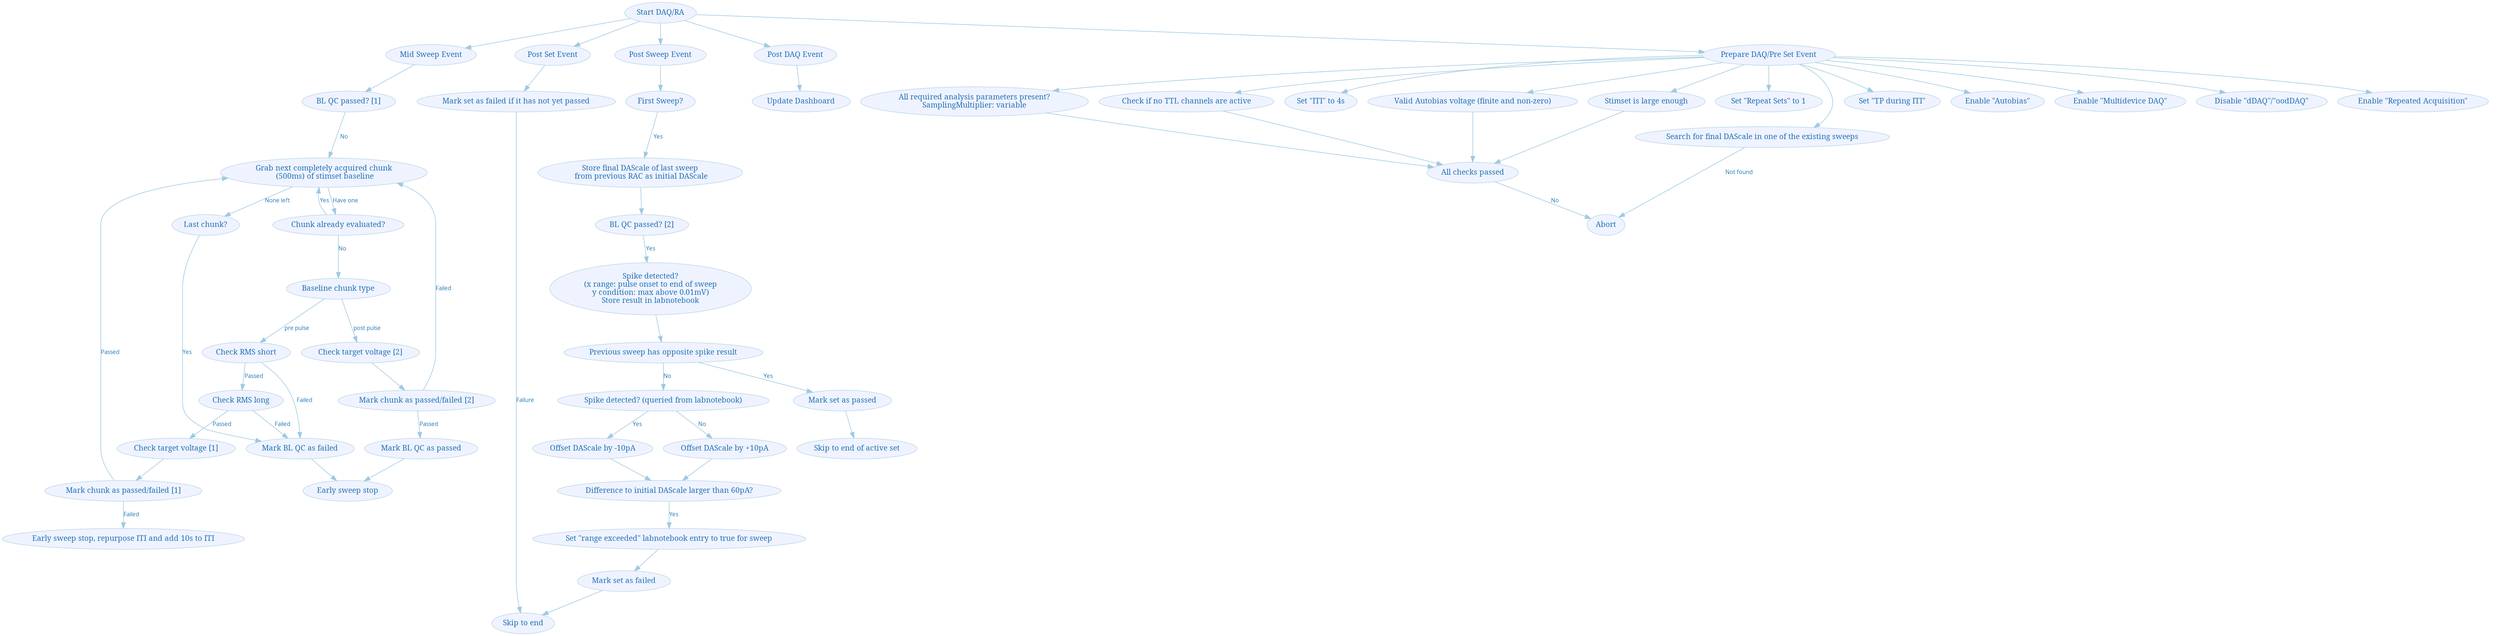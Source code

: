 digraph G {
    fontname="sans-serif";
    compound="true";
    ratio="0,01";
    center="true";
    penwidth="0.1";
    edge [comment="Wildcard edge",
          fontname="sans-serif",
          fontsize=10,
          colorscheme="blues3",
          color=2,
          fontcolor=3];
    node [fontname="serif",
          fontsize=13,
          fillcolor="1",
          colorscheme="blues4",
          color="2",
          fontcolor="4",
          style="filled"];
    "Start DAQ/RA";
    "Mid Sweep Event";
    "Post Set Event";
    "Post Sweep Event";
    "Prepare DAQ/Pre Set Event";
    "Post DAQ Event";
    "Start DAQ/RA" -> "Mid Sweep Event";
    "Start DAQ/RA" -> "Prepare DAQ/Pre Set Event";
    "Start DAQ/RA" -> "Post Set Event";
    "Start DAQ/RA" -> "Post Sweep Event";
    "Start DAQ/RA" -> "Post DAQ Event";
    subgraph cluster_preDAQ {
        color="invis";
        edge [comment="Wildcard node added automatic in EG."];
        node [comment="Wildcard node added automatic in EG."];
        "Prepare DAQ/Pre Set Event" -> "Set \"Repeat Sets\" to 1";
        "Prepare DAQ/Pre Set Event" -> "Stimset is large enough";
        "Abort";
        "Stimset is large enough";
        "Stimset is large enough" -> "All checks passed";
        "Set \"TP during ITI\"";
        "Enable \"Autobias\"";
        "Enable \"Multidevice DAQ\"";
        "Disable \"dDAQ\"/\"oodDAQ\"";
        "Enable \"Repeated Acquisition\"";
        "Valid Autobias voltage (finite and non-zero)";
        "Check if no TTL channels are active";
        "Prepare DAQ/Pre Set Event" -> "Enable \"Autobias\"";
        "Prepare DAQ/Pre Set Event" -> "Set \"TP during ITI\"";
        "Prepare DAQ/Pre Set Event" -> "Valid Autobias voltage (finite and non-zero)";
        "Prepare DAQ/Pre Set Event" -> "Enable \"Multidevice DAQ\"";
        "Prepare DAQ/Pre Set Event" -> "Disable \"dDAQ\"/\"oodDAQ\"";
        "Prepare DAQ/Pre Set Event" -> "Check if no TTL channels are active";
        "All checks passed";
        "Set \"TP during ITI\"";
        "Valid Autobias voltage (finite and non-zero)" -> "All checks passed";
        "Check if no TTL channels are active" -> "All checks passed";
        "All checks passed" -> "Abort"  [label="No"];
        "Prepare DAQ/Pre Set Event" -> "Set \"ITI\" to 4s";
        "Prepare DAQ/Pre Set Event" -> "Search for final DAScale in one of the existing sweeps";
        "Prepare DAQ/Pre Set Event" -> "Enable \"Repeated Acquisition\"";
        "Post DAQ Event" -> "Update Dashboard";
        "All required analysis parameters present?\nSamplingMultiplier: variable";
        "Prepare DAQ/Pre Set Event" -> "All required analysis parameters present?\nSamplingMultiplier: variable";
        "All required analysis parameters present?\nSamplingMultiplier: variable" -> "All checks passed";
    }

    "Mark set as failed if it has not yet passed";
    "Post Set Event" -> "Mark set as failed if it has not yet passed";
    "BL QC passed? [2]";
    "Skip to end of active set";
    "Skip to end";
    "BL QC passed? [1]";
    "Mid Sweep Event" -> "BL QC passed? [1]";
    "Grab next completely acquired chunk\n (500ms) of stimset baseline";
    "BL QC passed? [1]" -> "Grab next completely acquired chunk\n (500ms) of stimset baseline"  [label="No"];
    "Baseline chunk type";
    "Chunk already evaluated?";
    "Grab next completely acquired chunk\n (500ms) of stimset baseline" -> "Chunk already evaluated?"  [label="Have one"];
    "Grab next completely acquired chunk\n (500ms) of stimset baseline" -> "Last chunk?"  [label="None left"];
    "Last chunk?" -> "Mark BL QC as failed"  [label="Yes"];
    "Chunk already evaluated?" -> "Grab next completely acquired chunk\n (500ms) of stimset baseline"  [label="Yes"];
    "Chunk already evaluated?" -> "Baseline chunk type"  [label="No"];
    "Check RMS short";
    "Check RMS long";
    "Check target voltage [1]";
    "Check target voltage [2]";
    "Baseline chunk type" -> "Check RMS short"  [label="pre pulse"];
    "Check RMS short" -> "Check RMS long"  [label="Passed"];
    "Check RMS short" -> "Mark BL QC as failed"  [label="Failed"];
    "Check RMS long" -> "Mark BL QC as failed"  [label="Failed"];
    "Check RMS long" -> "Check target voltage [1]"  [label="Passed"];
    "Mark chunk as passed/failed [1]";
    "Check target voltage [1]" -> "Mark chunk as passed/failed [1]";
    "Mark chunk as passed/failed [1]" -> "Grab next completely acquired chunk\n (500ms) of stimset baseline"  [label="Passed"];
    "Early sweep stop, repurpose ITI and add 10s to ITI";
    "Mark chunk as passed/failed [1]" -> "Early sweep stop, repurpose ITI and add 10s to ITI"  [label="Failed"];
    "Baseline chunk type" -> "Check target voltage [2]"  [label="post pulse"];
    "Check target voltage [2]" -> "Mark chunk as passed/failed [2]";
    "Mark chunk as passed/failed [2]" -> "Grab next completely acquired chunk\n (500ms) of stimset baseline"  [label="Failed"];
    "Mark chunk as passed/failed [2]" -> "Mark BL QC as passed"  [label="Passed"];
    "Set \"ITI\" to 4s";
    "Search for final DAScale in one of the existing sweeps";
    "Search for final DAScale in one of the existing sweeps" -> "Abort"  [label="Not found"];
    "First Sweep?";
    "First Sweep?" -> "Store final DAScale of last sweep\n from previous RAC as initial DAScale"  [label="Yes"];
    "Post Sweep Event" -> "First Sweep?";
    "BL QC passed? [2]" -> "Spike detected?\n(x range: pulse onset to end of sweep\ny condition: max above 0.01mV)\nStore result in labnotebook"  [label="Yes"];
    "Spike detected?\n(x range: pulse onset to end of sweep\ny condition: max above 0.01mV)\nStore result in labnotebook" -> "Previous sweep has opposite spike result";
    "Previous sweep has opposite spike result" -> "Mark set as passed"  [label="Yes"];
    "Mark set as passed" -> "Skip to end of active set";
    "Previous sweep has opposite spike result" -> "Spike detected? (queried from labnotebook)"  [label="No"];
    "Spike detected? (queried from labnotebook)" -> "Offset DAScale by -10pA"  [label="Yes"];
    "Offset DAScale by +10pA" -> "Difference to initial DAScale larger than 60pA?";
    "Spike detected? (queried from labnotebook)" -> "Offset DAScale by +10pA"  [label="No"];
    "Offset DAScale by -10pA" -> "Difference to initial DAScale larger than 60pA?";
    "Mark set as failed" -> "Skip to end";
    "Store final DAScale of last sweep\n from previous RAC as initial DAScale" -> "BL QC passed? [2]";
    "Set \"Repeat Sets\" to 1";
    "Early sweep stop";
    "Mark BL QC as passed" -> "Early sweep stop";
    "Mark BL QC as failed" -> "Early sweep stop";
    "Set \"range exceeded\" labnotebook entry to true for sweep";
    "Difference to initial DAScale larger than 60pA?" -> "Set \"range exceeded\" labnotebook entry to true for sweep"  [label="Yes"];
    "Set \"range exceeded\" labnotebook entry to true for sweep" -> "Mark set as failed";
    "Mark set as failed if it has not yet passed" -> "Skip to end"  [label="Failure"];
}

